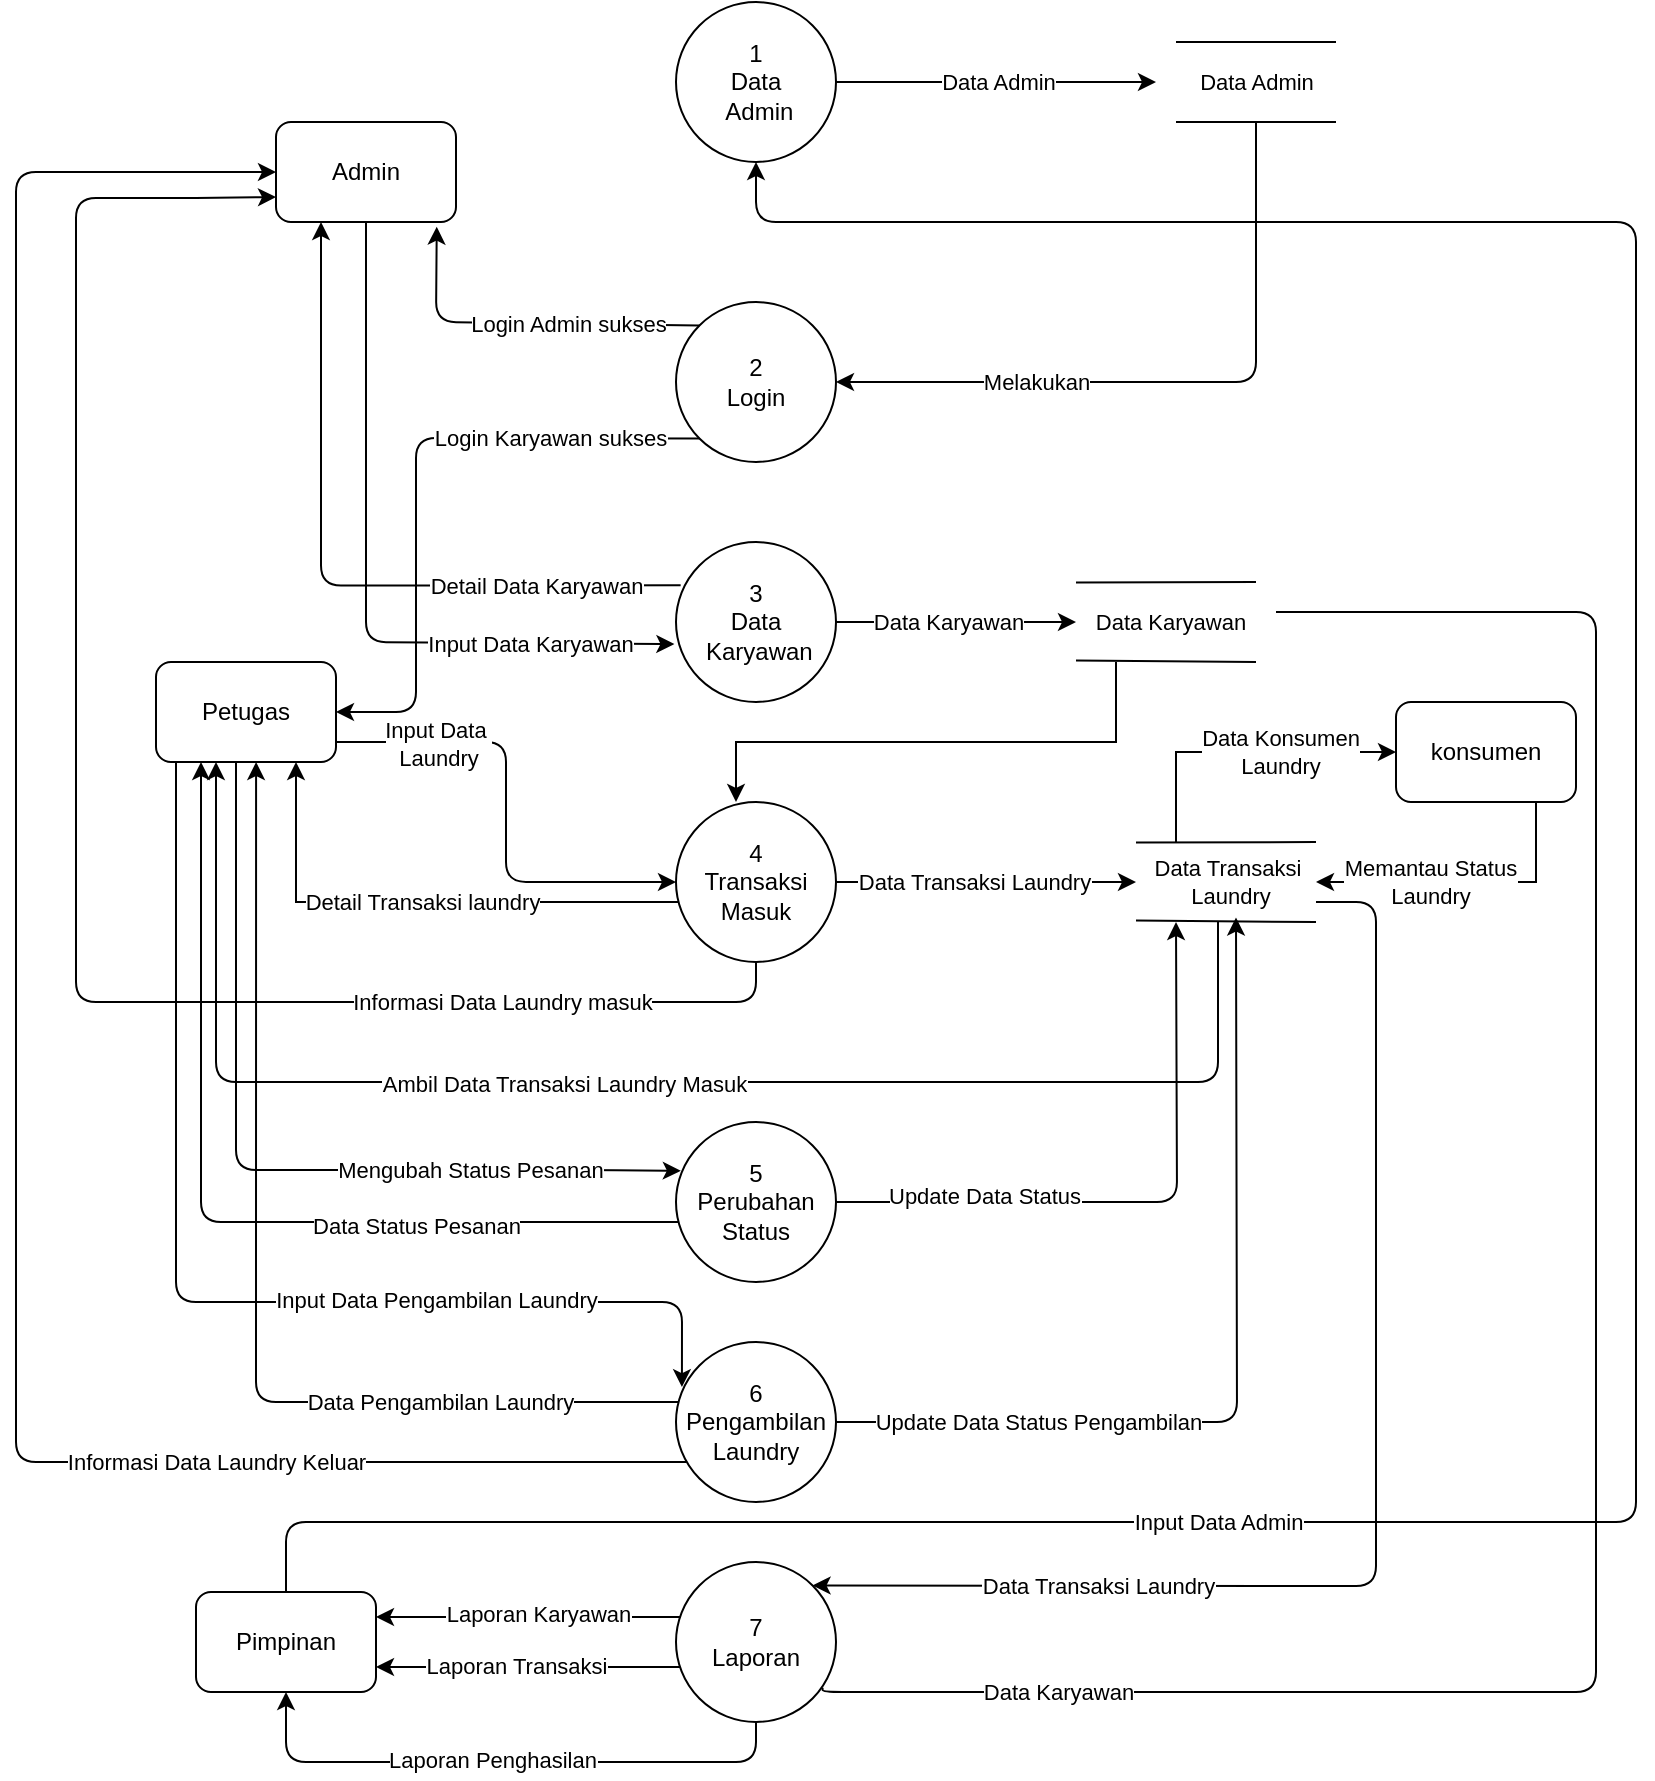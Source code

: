 <mxfile version="21.0.2" type="github">
  <diagram id="C5RBs43oDa-KdzZeNtuy" name="Page-1">
    <mxGraphModel dx="666" dy="566" grid="1" gridSize="10" guides="1" tooltips="1" connect="1" arrows="1" fold="1" page="1" pageScale="1" pageWidth="1654" pageHeight="2336" math="0" shadow="0">
      <root>
        <mxCell id="WIyWlLk6GJQsqaUBKTNV-0" />
        <mxCell id="WIyWlLk6GJQsqaUBKTNV-1" parent="WIyWlLk6GJQsqaUBKTNV-0" />
        <mxCell id="opSj3FVJMWo2EWqM532I-79" value="1&lt;br&gt;Data&lt;br&gt;&amp;nbsp;Admin" style="ellipse;whiteSpace=wrap;html=1;aspect=fixed;" parent="WIyWlLk6GJQsqaUBKTNV-1" vertex="1">
          <mxGeometry x="1030" y="570" width="80" height="80" as="geometry" />
        </mxCell>
        <mxCell id="opSj3FVJMWo2EWqM532I-80" value="" style="endArrow=classic;html=1;rounded=0;exitX=1;exitY=0.5;exitDx=0;exitDy=0;" parent="WIyWlLk6GJQsqaUBKTNV-1" source="opSj3FVJMWo2EWqM532I-79" edge="1">
          <mxGeometry width="50" height="50" relative="1" as="geometry">
            <mxPoint x="1090" y="810" as="sourcePoint" />
            <mxPoint x="1270" y="610" as="targetPoint" />
          </mxGeometry>
        </mxCell>
        <mxCell id="opSj3FVJMWo2EWqM532I-81" value="Data Admin" style="edgeLabel;html=1;align=center;verticalAlign=middle;resizable=0;points=[];" parent="opSj3FVJMWo2EWqM532I-80" vertex="1" connectable="0">
          <mxGeometry x="-0.205" y="-1" relative="1" as="geometry">
            <mxPoint x="17" y="-1" as="offset" />
          </mxGeometry>
        </mxCell>
        <mxCell id="opSj3FVJMWo2EWqM532I-82" value="" style="endArrow=none;html=1;rounded=0;" parent="WIyWlLk6GJQsqaUBKTNV-1" edge="1">
          <mxGeometry width="50" height="50" relative="1" as="geometry">
            <mxPoint x="1280" y="590" as="sourcePoint" />
            <mxPoint x="1360" y="590" as="targetPoint" />
          </mxGeometry>
        </mxCell>
        <mxCell id="opSj3FVJMWo2EWqM532I-83" value="" style="endArrow=none;html=1;rounded=0;" parent="WIyWlLk6GJQsqaUBKTNV-1" edge="1">
          <mxGeometry width="50" height="50" relative="1" as="geometry">
            <mxPoint x="1280" y="630" as="sourcePoint" />
            <mxPoint x="1360" y="630" as="targetPoint" />
          </mxGeometry>
        </mxCell>
        <mxCell id="opSj3FVJMWo2EWqM532I-84" value="Data Admin" style="edgeLabel;html=1;align=center;verticalAlign=middle;resizable=0;points=[];" parent="opSj3FVJMWo2EWqM532I-83" vertex="1" connectable="0">
          <mxGeometry x="0.379" y="1" relative="1" as="geometry">
            <mxPoint x="-15" y="-19" as="offset" />
          </mxGeometry>
        </mxCell>
        <mxCell id="opSj3FVJMWo2EWqM532I-85" value="" style="endArrow=classic;html=1;rounded=1;entryX=1;entryY=0.5;entryDx=0;entryDy=0;" parent="WIyWlLk6GJQsqaUBKTNV-1" target="opSj3FVJMWo2EWqM532I-87" edge="1">
          <mxGeometry width="50" height="50" relative="1" as="geometry">
            <mxPoint x="1320" y="630" as="sourcePoint" />
            <mxPoint x="1110" y="760" as="targetPoint" />
            <Array as="points">
              <mxPoint x="1320" y="760" />
            </Array>
          </mxGeometry>
        </mxCell>
        <mxCell id="opSj3FVJMWo2EWqM532I-86" value="Melakukan" style="edgeLabel;html=1;align=center;verticalAlign=middle;resizable=0;points=[];" parent="opSj3FVJMWo2EWqM532I-85" vertex="1" connectable="0">
          <mxGeometry x="0.279" y="-2" relative="1" as="geometry">
            <mxPoint x="-23" y="2" as="offset" />
          </mxGeometry>
        </mxCell>
        <mxCell id="opSj3FVJMWo2EWqM532I-87" value="2&lt;br&gt;Login" style="ellipse;whiteSpace=wrap;html=1;aspect=fixed;" parent="WIyWlLk6GJQsqaUBKTNV-1" vertex="1">
          <mxGeometry x="1030" y="720" width="80" height="80" as="geometry" />
        </mxCell>
        <mxCell id="opSj3FVJMWo2EWqM532I-88" value="" style="endArrow=classic;html=1;rounded=1;exitX=0;exitY=0;exitDx=0;exitDy=0;entryX=0.893;entryY=1.047;entryDx=0;entryDy=0;entryPerimeter=0;" parent="WIyWlLk6GJQsqaUBKTNV-1" source="opSj3FVJMWo2EWqM532I-87" target="opSj3FVJMWo2EWqM532I-91" edge="1">
          <mxGeometry width="50" height="50" relative="1" as="geometry">
            <mxPoint x="1020" y="810" as="sourcePoint" />
            <mxPoint x="880" y="680" as="targetPoint" />
            <Array as="points">
              <mxPoint x="910" y="730" />
            </Array>
          </mxGeometry>
        </mxCell>
        <mxCell id="opSj3FVJMWo2EWqM532I-89" value="Login Admin sukses" style="edgeLabel;html=1;align=center;verticalAlign=middle;resizable=0;points=[];" parent="opSj3FVJMWo2EWqM532I-88" vertex="1" connectable="0">
          <mxGeometry x="-0.483" y="1" relative="1" as="geometry">
            <mxPoint x="-19" y="-1" as="offset" />
          </mxGeometry>
        </mxCell>
        <mxCell id="opSj3FVJMWo2EWqM532I-91" value="Admin" style="rounded=1;whiteSpace=wrap;html=1;" parent="WIyWlLk6GJQsqaUBKTNV-1" vertex="1">
          <mxGeometry x="830" y="630" width="90" height="50" as="geometry" />
        </mxCell>
        <mxCell id="opSj3FVJMWo2EWqM532I-92" value="" style="endArrow=classic;html=1;rounded=1;exitX=0;exitY=1;exitDx=0;exitDy=0;entryX=1;entryY=0.5;entryDx=0;entryDy=0;" parent="WIyWlLk6GJQsqaUBKTNV-1" source="opSj3FVJMWo2EWqM532I-87" target="opSj3FVJMWo2EWqM532I-102" edge="1">
          <mxGeometry width="50" height="50" relative="1" as="geometry">
            <mxPoint x="1030" y="779" as="sourcePoint" />
            <mxPoint x="840" y="920" as="targetPoint" />
            <Array as="points">
              <mxPoint x="900" y="788" />
              <mxPoint x="900" y="925" />
            </Array>
          </mxGeometry>
        </mxCell>
        <mxCell id="opSj3FVJMWo2EWqM532I-93" value="Login Karyawan sukses" style="edgeLabel;html=1;align=center;verticalAlign=middle;resizable=0;points=[];" parent="opSj3FVJMWo2EWqM532I-92" vertex="1" connectable="0">
          <mxGeometry x="-0.483" y="1" relative="1" as="geometry">
            <mxPoint x="8" y="-1" as="offset" />
          </mxGeometry>
        </mxCell>
        <mxCell id="opSj3FVJMWo2EWqM532I-94" style="edgeStyle=orthogonalEdgeStyle;rounded=1;orthogonalLoop=1;jettySize=auto;html=1;entryX=0;entryY=0.5;entryDx=0;entryDy=0;" parent="WIyWlLk6GJQsqaUBKTNV-1" source="opSj3FVJMWo2EWqM532I-102" target="opSj3FVJMWo2EWqM532I-119" edge="1">
          <mxGeometry relative="1" as="geometry">
            <Array as="points">
              <mxPoint x="945" y="940" />
              <mxPoint x="945" y="1010" />
            </Array>
          </mxGeometry>
        </mxCell>
        <mxCell id="opSj3FVJMWo2EWqM532I-95" value="Input Data&amp;nbsp;&lt;br&gt;Laundry" style="edgeLabel;html=1;align=center;verticalAlign=middle;resizable=0;points=[];" parent="opSj3FVJMWo2EWqM532I-94" vertex="1" connectable="0">
          <mxGeometry x="-0.731" y="-1" relative="1" as="geometry">
            <mxPoint x="18" as="offset" />
          </mxGeometry>
        </mxCell>
        <mxCell id="opSj3FVJMWo2EWqM532I-96" style="edgeStyle=orthogonalEdgeStyle;rounded=1;orthogonalLoop=1;jettySize=auto;html=1;" parent="WIyWlLk6GJQsqaUBKTNV-1" edge="1">
          <mxGeometry relative="1" as="geometry">
            <mxPoint x="800" y="950" as="targetPoint" />
            <mxPoint x="1301" y="1030" as="sourcePoint" />
            <Array as="points">
              <mxPoint x="1301" y="1110" />
              <mxPoint x="800" y="1110" />
              <mxPoint x="800" y="952" />
            </Array>
          </mxGeometry>
        </mxCell>
        <mxCell id="opSj3FVJMWo2EWqM532I-97" value="Ambil Data Transaksi Laundry Masuk" style="edgeLabel;html=1;align=center;verticalAlign=middle;resizable=0;points=[];" parent="opSj3FVJMWo2EWqM532I-96" vertex="1" connectable="0">
          <mxGeometry x="0.052" y="1" relative="1" as="geometry">
            <mxPoint x="-17" as="offset" />
          </mxGeometry>
        </mxCell>
        <mxCell id="opSj3FVJMWo2EWqM532I-98" style="edgeStyle=orthogonalEdgeStyle;rounded=1;orthogonalLoop=1;jettySize=auto;html=1;entryX=0.03;entryY=0.305;entryDx=0;entryDy=0;entryPerimeter=0;" parent="WIyWlLk6GJQsqaUBKTNV-1" source="opSj3FVJMWo2EWqM532I-102" target="opSj3FVJMWo2EWqM532I-136" edge="1">
          <mxGeometry relative="1" as="geometry">
            <Array as="points">
              <mxPoint x="810" y="1154" />
              <mxPoint x="990" y="1154" />
            </Array>
          </mxGeometry>
        </mxCell>
        <mxCell id="opSj3FVJMWo2EWqM532I-99" value="Mengubah Status Pesanan" style="edgeLabel;html=1;align=center;verticalAlign=middle;resizable=0;points=[];" parent="opSj3FVJMWo2EWqM532I-98" vertex="1" connectable="0">
          <mxGeometry x="0.421" y="1" relative="1" as="geometry">
            <mxPoint x="18" y="1" as="offset" />
          </mxGeometry>
        </mxCell>
        <mxCell id="opSj3FVJMWo2EWqM532I-100" style="edgeStyle=orthogonalEdgeStyle;rounded=1;orthogonalLoop=1;jettySize=auto;html=1;entryX=0.037;entryY=0.282;entryDx=0;entryDy=0;entryPerimeter=0;" parent="WIyWlLk6GJQsqaUBKTNV-1" source="opSj3FVJMWo2EWqM532I-102" target="opSj3FVJMWo2EWqM532I-143" edge="1">
          <mxGeometry relative="1" as="geometry">
            <Array as="points">
              <mxPoint x="780" y="1220" />
              <mxPoint x="1033" y="1220" />
            </Array>
          </mxGeometry>
        </mxCell>
        <mxCell id="opSj3FVJMWo2EWqM532I-101" value="Input Data Pengambilan Laundry" style="edgeLabel;html=1;align=center;verticalAlign=middle;resizable=0;points=[];" parent="opSj3FVJMWo2EWqM532I-100" vertex="1" connectable="0">
          <mxGeometry x="0.379" y="1" relative="1" as="geometry">
            <mxPoint x="10" as="offset" />
          </mxGeometry>
        </mxCell>
        <mxCell id="opSj3FVJMWo2EWqM532I-102" value="Petugas" style="rounded=1;whiteSpace=wrap;html=1;" parent="WIyWlLk6GJQsqaUBKTNV-1" vertex="1">
          <mxGeometry x="770" y="900" width="90" height="50" as="geometry" />
        </mxCell>
        <mxCell id="opSj3FVJMWo2EWqM532I-103" value="" style="endArrow=classic;html=1;rounded=1;exitX=0.5;exitY=1;exitDx=0;exitDy=0;entryX=-0.01;entryY=0.638;entryDx=0;entryDy=0;entryPerimeter=0;" parent="WIyWlLk6GJQsqaUBKTNV-1" source="opSj3FVJMWo2EWqM532I-91" target="opSj3FVJMWo2EWqM532I-109" edge="1">
          <mxGeometry width="50" height="50" relative="1" as="geometry">
            <mxPoint x="880" y="850" as="sourcePoint" />
            <mxPoint x="1020" y="880" as="targetPoint" />
            <Array as="points">
              <mxPoint x="875" y="890" />
            </Array>
          </mxGeometry>
        </mxCell>
        <mxCell id="opSj3FVJMWo2EWqM532I-104" value="Input Data Karyawan" style="edgeLabel;html=1;align=center;verticalAlign=middle;resizable=0;points=[];" parent="opSj3FVJMWo2EWqM532I-103" vertex="1" connectable="0">
          <mxGeometry x="0.516" y="-2" relative="1" as="geometry">
            <mxPoint x="16" y="-2" as="offset" />
          </mxGeometry>
        </mxCell>
        <mxCell id="opSj3FVJMWo2EWqM532I-105" style="edgeStyle=orthogonalEdgeStyle;rounded=1;orthogonalLoop=1;jettySize=auto;html=1;entryX=0.25;entryY=1;entryDx=0;entryDy=0;exitX=0.029;exitY=0.271;exitDx=0;exitDy=0;exitPerimeter=0;" parent="WIyWlLk6GJQsqaUBKTNV-1" source="opSj3FVJMWo2EWqM532I-109" target="opSj3FVJMWo2EWqM532I-91" edge="1">
          <mxGeometry relative="1" as="geometry" />
        </mxCell>
        <mxCell id="opSj3FVJMWo2EWqM532I-106" value="Detail Data Karyawan" style="edgeLabel;html=1;align=center;verticalAlign=middle;resizable=0;points=[];" parent="opSj3FVJMWo2EWqM532I-105" vertex="1" connectable="0">
          <mxGeometry x="-0.576" relative="1" as="geometry">
            <mxPoint x="4" as="offset" />
          </mxGeometry>
        </mxCell>
        <mxCell id="opSj3FVJMWo2EWqM532I-107" style="edgeStyle=orthogonalEdgeStyle;rounded=1;orthogonalLoop=1;jettySize=auto;html=1;endArrow=none;endFill=0;entryX=0.916;entryY=0.786;entryDx=0;entryDy=0;entryPerimeter=0;" parent="WIyWlLk6GJQsqaUBKTNV-1" target="opSj3FVJMWo2EWqM532I-150" edge="1">
          <mxGeometry relative="1" as="geometry">
            <mxPoint x="1110" y="1415" as="targetPoint" />
            <mxPoint x="1330" y="875" as="sourcePoint" />
            <Array as="points">
              <mxPoint x="1490" y="875" />
              <mxPoint x="1490" y="1415" />
              <mxPoint x="1103" y="1415" />
            </Array>
          </mxGeometry>
        </mxCell>
        <mxCell id="opSj3FVJMWo2EWqM532I-108" value="Data Karyawan" style="edgeLabel;html=1;align=center;verticalAlign=middle;resizable=0;points=[];" parent="opSj3FVJMWo2EWqM532I-107" vertex="1" connectable="0">
          <mxGeometry x="0.78" relative="1" as="geometry">
            <mxPoint as="offset" />
          </mxGeometry>
        </mxCell>
        <mxCell id="opSj3FVJMWo2EWqM532I-109" value="3&lt;br&gt;Data&lt;br&gt;&amp;nbsp;Karyawan" style="ellipse;whiteSpace=wrap;html=1;aspect=fixed;" parent="WIyWlLk6GJQsqaUBKTNV-1" vertex="1">
          <mxGeometry x="1030" y="840" width="80" height="80" as="geometry" />
        </mxCell>
        <mxCell id="opSj3FVJMWo2EWqM532I-110" value="" style="endArrow=classic;html=1;rounded=0;exitX=1;exitY=0.5;exitDx=0;exitDy=0;" parent="WIyWlLk6GJQsqaUBKTNV-1" source="opSj3FVJMWo2EWqM532I-109" edge="1">
          <mxGeometry width="50" height="50" relative="1" as="geometry">
            <mxPoint x="1120" y="880" as="sourcePoint" />
            <mxPoint x="1230" y="880" as="targetPoint" />
          </mxGeometry>
        </mxCell>
        <mxCell id="opSj3FVJMWo2EWqM532I-111" value="Data Karyawan" style="edgeLabel;html=1;align=center;verticalAlign=middle;resizable=0;points=[];" parent="opSj3FVJMWo2EWqM532I-110" vertex="1" connectable="0">
          <mxGeometry x="-0.148" y="-3" relative="1" as="geometry">
            <mxPoint x="5" y="-3" as="offset" />
          </mxGeometry>
        </mxCell>
        <mxCell id="opSj3FVJMWo2EWqM532I-112" value="" style="endArrow=none;html=1;rounded=0;" parent="WIyWlLk6GJQsqaUBKTNV-1" edge="1">
          <mxGeometry width="50" height="50" relative="1" as="geometry">
            <mxPoint x="1230" y="860.31" as="sourcePoint" />
            <mxPoint x="1320" y="860" as="targetPoint" />
          </mxGeometry>
        </mxCell>
        <mxCell id="opSj3FVJMWo2EWqM532I-113" value="" style="endArrow=none;html=1;rounded=0;" parent="WIyWlLk6GJQsqaUBKTNV-1" edge="1">
          <mxGeometry width="50" height="50" relative="1" as="geometry">
            <mxPoint x="1230" y="899.31" as="sourcePoint" />
            <mxPoint x="1320" y="900" as="targetPoint" />
          </mxGeometry>
        </mxCell>
        <mxCell id="opSj3FVJMWo2EWqM532I-114" value="Data Karyawan" style="edgeLabel;html=1;align=center;verticalAlign=middle;resizable=0;points=[];" parent="opSj3FVJMWo2EWqM532I-113" vertex="1" connectable="0">
          <mxGeometry x="0.379" y="1" relative="1" as="geometry">
            <mxPoint x="-15" y="-19" as="offset" />
          </mxGeometry>
        </mxCell>
        <mxCell id="opSj3FVJMWo2EWqM532I-115" style="edgeStyle=orthogonalEdgeStyle;rounded=0;orthogonalLoop=1;jettySize=auto;html=1;" parent="WIyWlLk6GJQsqaUBKTNV-1" source="opSj3FVJMWo2EWqM532I-119" edge="1">
          <mxGeometry relative="1" as="geometry">
            <mxPoint x="840" y="950" as="targetPoint" />
            <Array as="points">
              <mxPoint x="840" y="1020" />
            </Array>
          </mxGeometry>
        </mxCell>
        <mxCell id="opSj3FVJMWo2EWqM532I-116" value="Detail Transaksi laundry" style="edgeLabel;html=1;align=center;verticalAlign=middle;resizable=0;points=[];" parent="opSj3FVJMWo2EWqM532I-115" vertex="1" connectable="0">
          <mxGeometry x="0.294" relative="1" as="geometry">
            <mxPoint x="40" as="offset" />
          </mxGeometry>
        </mxCell>
        <mxCell id="opSj3FVJMWo2EWqM532I-117" style="edgeStyle=orthogonalEdgeStyle;rounded=1;orthogonalLoop=1;jettySize=auto;html=1;entryX=0;entryY=0.75;entryDx=0;entryDy=0;" parent="WIyWlLk6GJQsqaUBKTNV-1" source="opSj3FVJMWo2EWqM532I-119" target="opSj3FVJMWo2EWqM532I-91" edge="1">
          <mxGeometry relative="1" as="geometry">
            <Array as="points">
              <mxPoint x="1070" y="1070" />
              <mxPoint x="730" y="1070" />
              <mxPoint x="730" y="668" />
              <mxPoint x="790" y="668" />
            </Array>
          </mxGeometry>
        </mxCell>
        <mxCell id="opSj3FVJMWo2EWqM532I-118" value="Informasi Data Laundry masuk" style="edgeLabel;html=1;align=center;verticalAlign=middle;resizable=0;points=[];" parent="opSj3FVJMWo2EWqM532I-117" vertex="1" connectable="0">
          <mxGeometry x="-0.622" y="2" relative="1" as="geometry">
            <mxPoint x="16" y="-2" as="offset" />
          </mxGeometry>
        </mxCell>
        <mxCell id="opSj3FVJMWo2EWqM532I-119" value="4&lt;br&gt;Transaksi Masuk" style="ellipse;whiteSpace=wrap;html=1;aspect=fixed;" parent="WIyWlLk6GJQsqaUBKTNV-1" vertex="1">
          <mxGeometry x="1030" y="970" width="80" height="80" as="geometry" />
        </mxCell>
        <mxCell id="opSj3FVJMWo2EWqM532I-120" value="" style="endArrow=classic;html=1;rounded=0;exitX=1;exitY=0.5;exitDx=0;exitDy=0;" parent="WIyWlLk6GJQsqaUBKTNV-1" source="opSj3FVJMWo2EWqM532I-119" edge="1">
          <mxGeometry width="50" height="50" relative="1" as="geometry">
            <mxPoint x="1110" y="1009.66" as="sourcePoint" />
            <mxPoint x="1260" y="1010" as="targetPoint" />
          </mxGeometry>
        </mxCell>
        <mxCell id="opSj3FVJMWo2EWqM532I-121" value="Data Transaksi Laundry" style="edgeLabel;html=1;align=center;verticalAlign=middle;resizable=0;points=[];" parent="opSj3FVJMWo2EWqM532I-120" vertex="1" connectable="0">
          <mxGeometry x="-0.148" y="-3" relative="1" as="geometry">
            <mxPoint x="5" y="-3" as="offset" />
          </mxGeometry>
        </mxCell>
        <mxCell id="opSj3FVJMWo2EWqM532I-122" value="" style="endArrow=none;html=1;rounded=0;" parent="WIyWlLk6GJQsqaUBKTNV-1" edge="1">
          <mxGeometry width="50" height="50" relative="1" as="geometry">
            <mxPoint x="1260" y="990.31" as="sourcePoint" />
            <mxPoint x="1350" y="990" as="targetPoint" />
          </mxGeometry>
        </mxCell>
        <mxCell id="opSj3FVJMWo2EWqM532I-123" value="" style="endArrow=none;html=1;rounded=0;" parent="WIyWlLk6GJQsqaUBKTNV-1" edge="1">
          <mxGeometry width="50" height="50" relative="1" as="geometry">
            <mxPoint x="1260" y="1029.31" as="sourcePoint" />
            <mxPoint x="1350" y="1030" as="targetPoint" />
          </mxGeometry>
        </mxCell>
        <mxCell id="opSj3FVJMWo2EWqM532I-124" value="Data Transaksi&amp;nbsp;&lt;br&gt;Laundry" style="edgeLabel;html=1;align=center;verticalAlign=middle;resizable=0;points=[];" parent="opSj3FVJMWo2EWqM532I-123" vertex="1" connectable="0">
          <mxGeometry x="0.379" y="1" relative="1" as="geometry">
            <mxPoint x="-15" y="-19" as="offset" />
          </mxGeometry>
        </mxCell>
        <mxCell id="opSj3FVJMWo2EWqM532I-125" value="" style="endArrow=classic;html=1;rounded=0;entryX=0;entryY=0.5;entryDx=0;entryDy=0;" parent="WIyWlLk6GJQsqaUBKTNV-1" target="opSj3FVJMWo2EWqM532I-129" edge="1">
          <mxGeometry width="50" height="50" relative="1" as="geometry">
            <mxPoint x="1280" y="990" as="sourcePoint" />
            <mxPoint x="1380" y="940" as="targetPoint" />
            <Array as="points">
              <mxPoint x="1280" y="945" />
            </Array>
          </mxGeometry>
        </mxCell>
        <mxCell id="opSj3FVJMWo2EWqM532I-126" value="Data Konsumen&lt;br&gt;Laundry" style="edgeLabel;html=1;align=center;verticalAlign=middle;resizable=0;points=[];" parent="opSj3FVJMWo2EWqM532I-125" vertex="1" connectable="0">
          <mxGeometry x="0.187" relative="1" as="geometry">
            <mxPoint x="5" as="offset" />
          </mxGeometry>
        </mxCell>
        <mxCell id="opSj3FVJMWo2EWqM532I-127" style="edgeStyle=orthogonalEdgeStyle;rounded=0;orthogonalLoop=1;jettySize=auto;html=1;" parent="WIyWlLk6GJQsqaUBKTNV-1" source="opSj3FVJMWo2EWqM532I-129" edge="1">
          <mxGeometry relative="1" as="geometry">
            <mxPoint x="1350" y="1010" as="targetPoint" />
            <Array as="points">
              <mxPoint x="1460" y="1010" />
            </Array>
          </mxGeometry>
        </mxCell>
        <mxCell id="opSj3FVJMWo2EWqM532I-128" value="Memantau Status&lt;br&gt;Laundry" style="edgeLabel;html=1;align=center;verticalAlign=middle;resizable=0;points=[];" parent="opSj3FVJMWo2EWqM532I-127" vertex="1" connectable="0">
          <mxGeometry x="0.392" y="-2" relative="1" as="geometry">
            <mxPoint x="11" y="2" as="offset" />
          </mxGeometry>
        </mxCell>
        <mxCell id="opSj3FVJMWo2EWqM532I-129" value="konsumen" style="rounded=1;whiteSpace=wrap;html=1;" parent="WIyWlLk6GJQsqaUBKTNV-1" vertex="1">
          <mxGeometry x="1390" y="920" width="90" height="50" as="geometry" />
        </mxCell>
        <mxCell id="opSj3FVJMWo2EWqM532I-130" value="" style="endArrow=classic;html=1;rounded=1;entryX=1;entryY=0;entryDx=0;entryDy=0;" parent="WIyWlLk6GJQsqaUBKTNV-1" target="opSj3FVJMWo2EWqM532I-150" edge="1">
          <mxGeometry width="50" height="50" relative="1" as="geometry">
            <mxPoint x="1350" y="1020" as="sourcePoint" />
            <mxPoint x="1110" y="1390" as="targetPoint" />
            <Array as="points">
              <mxPoint x="1380" y="1020" />
              <mxPoint x="1380" y="1362" />
            </Array>
          </mxGeometry>
        </mxCell>
        <mxCell id="opSj3FVJMWo2EWqM532I-131" value="Data Transaksi Laundry" style="edgeLabel;html=1;align=center;verticalAlign=middle;resizable=0;points=[];" parent="opSj3FVJMWo2EWqM532I-130" vertex="1" connectable="0">
          <mxGeometry x="0.565" relative="1" as="geometry">
            <mxPoint as="offset" />
          </mxGeometry>
        </mxCell>
        <mxCell id="opSj3FVJMWo2EWqM532I-132" style="edgeStyle=orthogonalEdgeStyle;rounded=1;orthogonalLoop=1;jettySize=auto;html=1;" parent="WIyWlLk6GJQsqaUBKTNV-1" source="opSj3FVJMWo2EWqM532I-136" edge="1">
          <mxGeometry relative="1" as="geometry">
            <mxPoint x="1280" y="1030" as="targetPoint" />
          </mxGeometry>
        </mxCell>
        <mxCell id="opSj3FVJMWo2EWqM532I-133" value="Update Data Status" style="edgeLabel;html=1;align=center;verticalAlign=middle;resizable=0;points=[];" parent="opSj3FVJMWo2EWqM532I-132" vertex="1" connectable="0">
          <mxGeometry x="-0.523" y="3" relative="1" as="geometry">
            <mxPoint as="offset" />
          </mxGeometry>
        </mxCell>
        <mxCell id="opSj3FVJMWo2EWqM532I-134" style="edgeStyle=orthogonalEdgeStyle;rounded=1;orthogonalLoop=1;jettySize=auto;html=1;entryX=0.25;entryY=1;entryDx=0;entryDy=0;" parent="WIyWlLk6GJQsqaUBKTNV-1" source="opSj3FVJMWo2EWqM532I-136" target="opSj3FVJMWo2EWqM532I-102" edge="1">
          <mxGeometry relative="1" as="geometry">
            <Array as="points">
              <mxPoint x="792" y="1180" />
            </Array>
          </mxGeometry>
        </mxCell>
        <mxCell id="opSj3FVJMWo2EWqM532I-135" value="Data Status Pesanan" style="edgeLabel;html=1;align=center;verticalAlign=middle;resizable=0;points=[];" parent="opSj3FVJMWo2EWqM532I-134" vertex="1" connectable="0">
          <mxGeometry x="-0.596" y="2" relative="1" as="geometry">
            <mxPoint x="-37" as="offset" />
          </mxGeometry>
        </mxCell>
        <mxCell id="opSj3FVJMWo2EWqM532I-136" value="5&lt;br&gt;Perubahan Status" style="ellipse;whiteSpace=wrap;html=1;aspect=fixed;" parent="WIyWlLk6GJQsqaUBKTNV-1" vertex="1">
          <mxGeometry x="1030" y="1130" width="80" height="80" as="geometry" />
        </mxCell>
        <mxCell id="opSj3FVJMWo2EWqM532I-137" style="edgeStyle=orthogonalEdgeStyle;rounded=1;orthogonalLoop=1;jettySize=auto;html=1;entryX=0.556;entryY=1;entryDx=0;entryDy=0;entryPerimeter=0;" parent="WIyWlLk6GJQsqaUBKTNV-1" source="opSj3FVJMWo2EWqM532I-143" target="opSj3FVJMWo2EWqM532I-102" edge="1">
          <mxGeometry relative="1" as="geometry">
            <Array as="points">
              <mxPoint x="820" y="1270" />
            </Array>
          </mxGeometry>
        </mxCell>
        <mxCell id="opSj3FVJMWo2EWqM532I-138" value="Data Pengambilan Laundry" style="edgeLabel;html=1;align=center;verticalAlign=middle;resizable=0;points=[];" parent="opSj3FVJMWo2EWqM532I-137" vertex="1" connectable="0">
          <mxGeometry x="-0.549" y="2" relative="1" as="geometry">
            <mxPoint y="-2" as="offset" />
          </mxGeometry>
        </mxCell>
        <mxCell id="opSj3FVJMWo2EWqM532I-139" style="edgeStyle=orthogonalEdgeStyle;rounded=1;orthogonalLoop=1;jettySize=auto;html=1;" parent="WIyWlLk6GJQsqaUBKTNV-1" source="opSj3FVJMWo2EWqM532I-143" edge="1">
          <mxGeometry relative="1" as="geometry">
            <mxPoint x="1310" y="1027.793" as="targetPoint" />
          </mxGeometry>
        </mxCell>
        <mxCell id="opSj3FVJMWo2EWqM532I-140" value="Update Data Status Pengambilan" style="edgeLabel;html=1;align=center;verticalAlign=middle;resizable=0;points=[];" parent="opSj3FVJMWo2EWqM532I-139" vertex="1" connectable="0">
          <mxGeometry x="-0.645" y="2" relative="1" as="geometry">
            <mxPoint x="20" y="2" as="offset" />
          </mxGeometry>
        </mxCell>
        <mxCell id="opSj3FVJMWo2EWqM532I-141" style="edgeStyle=orthogonalEdgeStyle;rounded=1;orthogonalLoop=1;jettySize=auto;html=1;entryX=0;entryY=0.5;entryDx=0;entryDy=0;" parent="WIyWlLk6GJQsqaUBKTNV-1" source="opSj3FVJMWo2EWqM532I-143" target="opSj3FVJMWo2EWqM532I-91" edge="1">
          <mxGeometry relative="1" as="geometry">
            <Array as="points">
              <mxPoint x="700" y="1300" />
              <mxPoint x="700" y="655" />
            </Array>
          </mxGeometry>
        </mxCell>
        <mxCell id="opSj3FVJMWo2EWqM532I-142" value="Informasi Data Laundry Keluar" style="edgeLabel;html=1;align=center;verticalAlign=middle;resizable=0;points=[];" parent="opSj3FVJMWo2EWqM532I-141" vertex="1" connectable="0">
          <mxGeometry x="-0.542" relative="1" as="geometry">
            <mxPoint x="19" as="offset" />
          </mxGeometry>
        </mxCell>
        <mxCell id="opSj3FVJMWo2EWqM532I-143" value="6&lt;br&gt;Pengambilan Laundry" style="ellipse;whiteSpace=wrap;html=1;aspect=fixed;" parent="WIyWlLk6GJQsqaUBKTNV-1" vertex="1">
          <mxGeometry x="1030" y="1240" width="80" height="80" as="geometry" />
        </mxCell>
        <mxCell id="opSj3FVJMWo2EWqM532I-144" style="edgeStyle=orthogonalEdgeStyle;rounded=0;orthogonalLoop=1;jettySize=auto;html=1;entryX=1;entryY=0.25;entryDx=0;entryDy=0;" parent="WIyWlLk6GJQsqaUBKTNV-1" source="opSj3FVJMWo2EWqM532I-150" target="opSj3FVJMWo2EWqM532I-153" edge="1">
          <mxGeometry relative="1" as="geometry">
            <Array as="points">
              <mxPoint x="955" y="1378" />
            </Array>
          </mxGeometry>
        </mxCell>
        <mxCell id="opSj3FVJMWo2EWqM532I-145" value="Laporan Karyawan" style="edgeLabel;html=1;align=center;verticalAlign=middle;resizable=0;points=[];" parent="opSj3FVJMWo2EWqM532I-144" vertex="1" connectable="0">
          <mxGeometry x="0.113" y="-2" relative="1" as="geometry">
            <mxPoint x="13" as="offset" />
          </mxGeometry>
        </mxCell>
        <mxCell id="opSj3FVJMWo2EWqM532I-146" style="edgeStyle=orthogonalEdgeStyle;rounded=0;orthogonalLoop=1;jettySize=auto;html=1;entryX=1;entryY=0.75;entryDx=0;entryDy=0;" parent="WIyWlLk6GJQsqaUBKTNV-1" source="opSj3FVJMWo2EWqM532I-150" target="opSj3FVJMWo2EWqM532I-153" edge="1">
          <mxGeometry relative="1" as="geometry">
            <Array as="points">
              <mxPoint x="955" y="1403" />
            </Array>
          </mxGeometry>
        </mxCell>
        <mxCell id="opSj3FVJMWo2EWqM532I-147" value="Laporan Transaksi" style="edgeLabel;html=1;align=center;verticalAlign=middle;resizable=0;points=[];" parent="opSj3FVJMWo2EWqM532I-146" vertex="1" connectable="0">
          <mxGeometry x="0.087" y="-1" relative="1" as="geometry">
            <mxPoint as="offset" />
          </mxGeometry>
        </mxCell>
        <mxCell id="opSj3FVJMWo2EWqM532I-148" style="edgeStyle=orthogonalEdgeStyle;rounded=1;orthogonalLoop=1;jettySize=auto;html=1;entryX=0.5;entryY=1;entryDx=0;entryDy=0;" parent="WIyWlLk6GJQsqaUBKTNV-1" source="opSj3FVJMWo2EWqM532I-150" target="opSj3FVJMWo2EWqM532I-153" edge="1">
          <mxGeometry relative="1" as="geometry">
            <Array as="points">
              <mxPoint x="1070" y="1450" />
              <mxPoint x="835" y="1450" />
            </Array>
          </mxGeometry>
        </mxCell>
        <mxCell id="opSj3FVJMWo2EWqM532I-149" value="Laporan Penghasilan" style="edgeLabel;html=1;align=center;verticalAlign=middle;resizable=0;points=[];" parent="opSj3FVJMWo2EWqM532I-148" vertex="1" connectable="0">
          <mxGeometry x="0.052" y="-1" relative="1" as="geometry">
            <mxPoint as="offset" />
          </mxGeometry>
        </mxCell>
        <mxCell id="opSj3FVJMWo2EWqM532I-150" value="7&lt;br&gt;Laporan" style="ellipse;whiteSpace=wrap;html=1;aspect=fixed;" parent="WIyWlLk6GJQsqaUBKTNV-1" vertex="1">
          <mxGeometry x="1030" y="1350" width="80" height="80" as="geometry" />
        </mxCell>
        <mxCell id="opSj3FVJMWo2EWqM532I-151" style="edgeStyle=orthogonalEdgeStyle;rounded=1;orthogonalLoop=1;jettySize=auto;html=1;endArrow=classic;endFill=1;startArrow=none;startFill=0;" parent="WIyWlLk6GJQsqaUBKTNV-1" source="opSj3FVJMWo2EWqM532I-153" target="opSj3FVJMWo2EWqM532I-79" edge="1">
          <mxGeometry relative="1" as="geometry">
            <Array as="points">
              <mxPoint x="835" y="1330" />
              <mxPoint x="1510" y="1330" />
              <mxPoint x="1510" y="680" />
              <mxPoint x="1070" y="680" />
            </Array>
          </mxGeometry>
        </mxCell>
        <mxCell id="opSj3FVJMWo2EWqM532I-152" value="Input Data Admin" style="edgeLabel;html=1;align=center;verticalAlign=middle;resizable=0;points=[];" parent="opSj3FVJMWo2EWqM532I-151" vertex="1" connectable="0">
          <mxGeometry x="-0.839" y="-1" relative="1" as="geometry">
            <mxPoint x="353" y="-1" as="offset" />
          </mxGeometry>
        </mxCell>
        <mxCell id="opSj3FVJMWo2EWqM532I-153" value="Pimpinan" style="rounded=1;whiteSpace=wrap;html=1;" parent="WIyWlLk6GJQsqaUBKTNV-1" vertex="1">
          <mxGeometry x="790" y="1365" width="90" height="50" as="geometry" />
        </mxCell>
        <mxCell id="opSj3FVJMWo2EWqM532I-157" value="" style="endArrow=classic;html=1;rounded=0;entryX=0.375;entryY=0;entryDx=0;entryDy=0;entryPerimeter=0;" parent="WIyWlLk6GJQsqaUBKTNV-1" target="opSj3FVJMWo2EWqM532I-119" edge="1">
          <mxGeometry width="50" height="50" relative="1" as="geometry">
            <mxPoint x="1250" y="900" as="sourcePoint" />
            <mxPoint x="1070" y="950" as="targetPoint" />
            <Array as="points">
              <mxPoint x="1250" y="940" />
              <mxPoint x="1060" y="940" />
            </Array>
          </mxGeometry>
        </mxCell>
      </root>
    </mxGraphModel>
  </diagram>
</mxfile>
